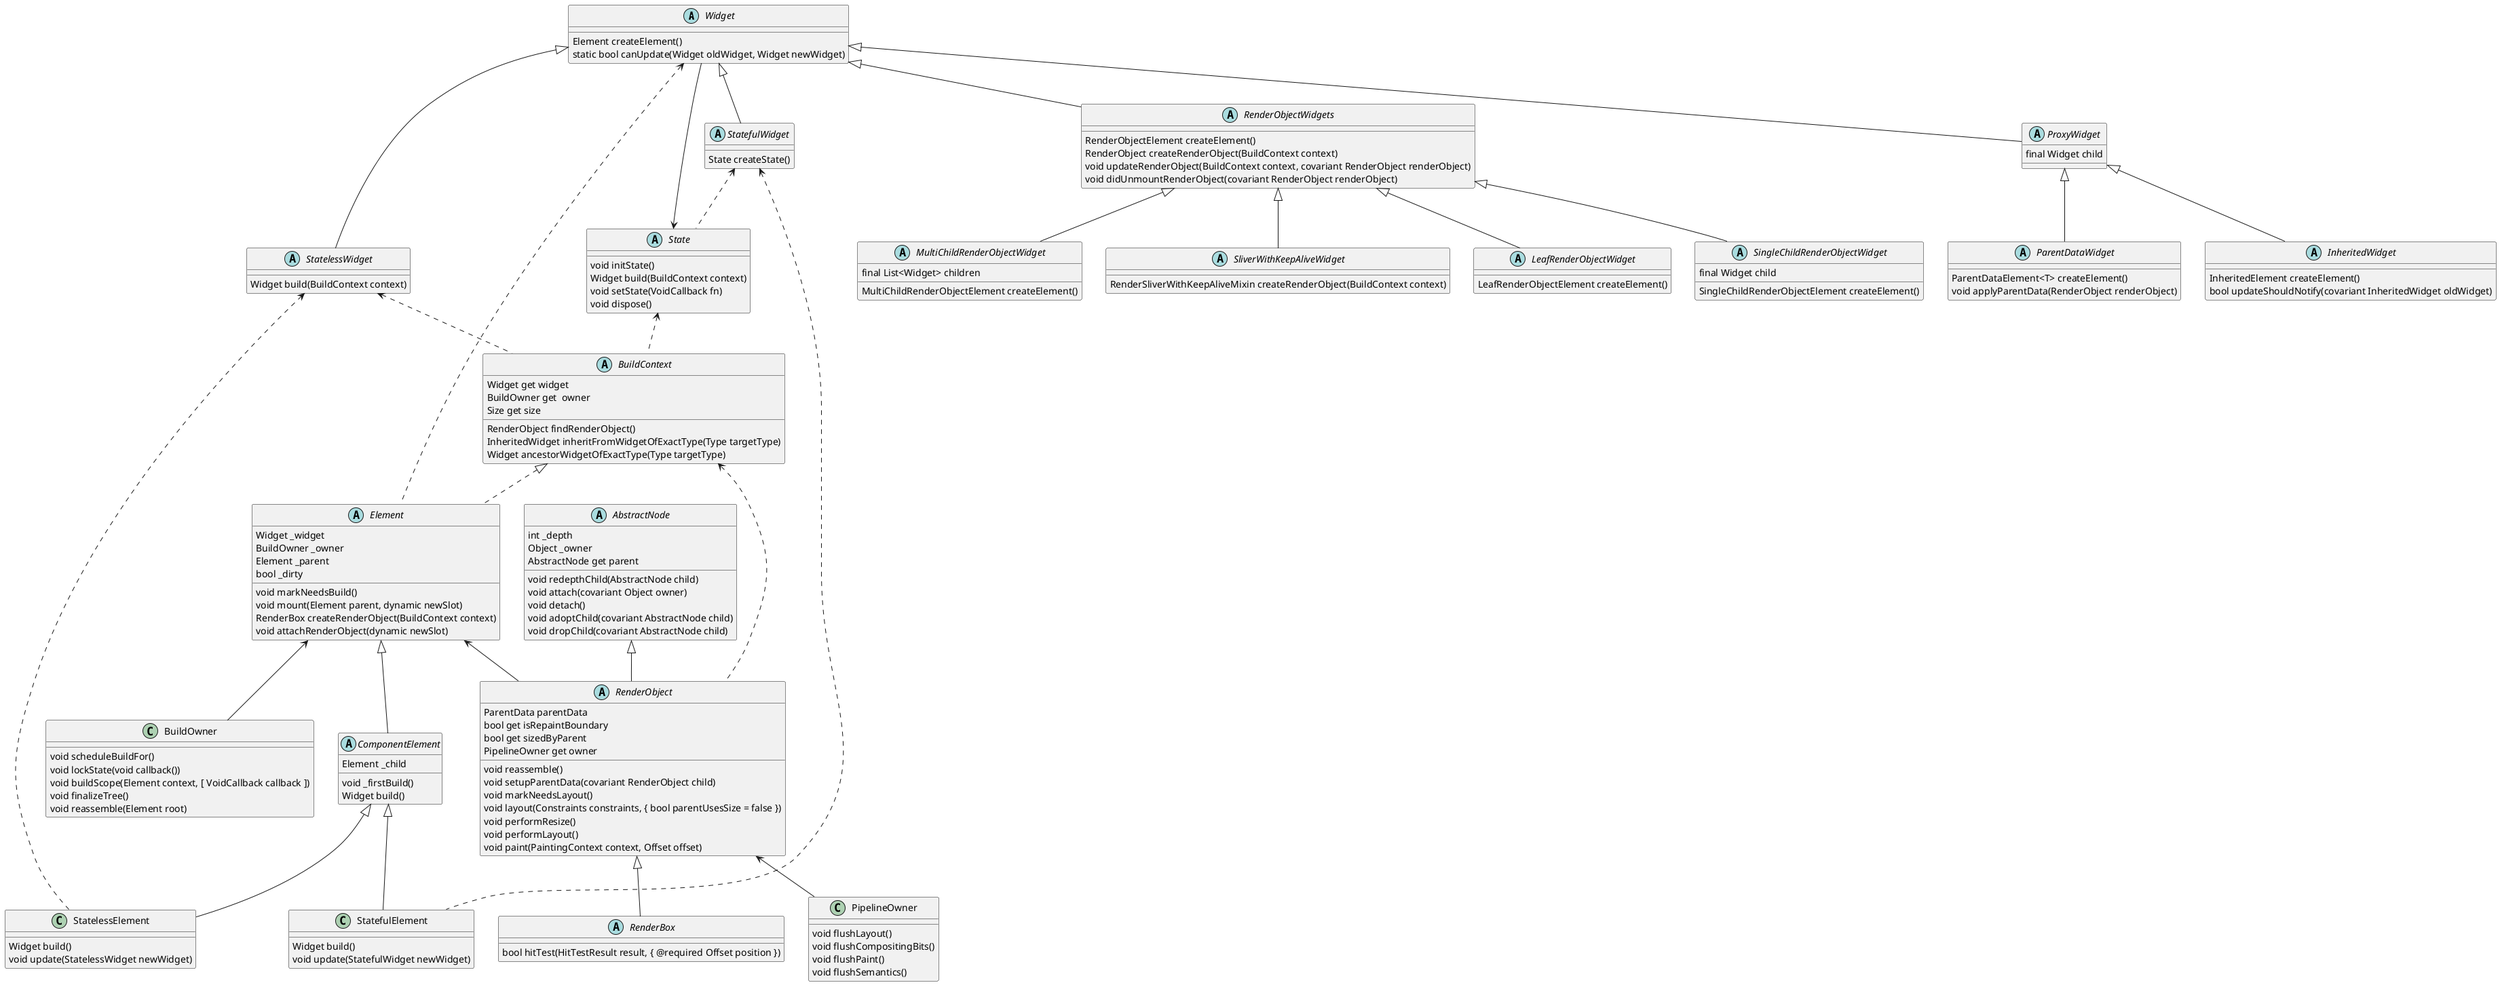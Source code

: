 @startuml
abstract class Widget {
  Element createElement()
  static bool canUpdate(Widget oldWidget, Widget newWidget)
}
'note top of Widget
'   widget是描述element配置的类，element管理着底层渲染树
'   createElement方法将配置解析为具体的实例
'   canUpdate方法是否可以使用`newWidget`来更新当前具有`oldWidget`作为其配置的[Element]
'      通过runtimeType和key进行判断
'end note

abstract class StatelessWidget{
  Widget build(BuildContext context)
}
'note left of StatelessWidget
'  定义：一个不需要可变状态的widget
'  build方法通常在三种情况下调用
'    1 第一次插入tree
'    2 父widget改变他的配置
'    3 他依赖的InheritedWidget发生改变
'  性能优化 父widget定期改变配置或依赖的InheritedWidget经常改变
'    1 最小化构建方法传递的节点数量它创建的任何小部件
'      使用CustomPaint而不是Container和Decoration来实现绘图效果
'      使用align而不是Row，Padding，SizedBox来实现对其效果
'    2 尽可能使用const Widget并且提供const的构造器以便使用者也能做到
'    3 将StatelessWidget转为StatefulWidget,以便使用StatefulWidget的黑科技
'      缓存子树的公共部分或者更改树结构时使用[GlobalKey]
'    4 如果widget因为使用InheritedWidget而频繁创建，将子widget分为多个，改变部分由tree变为leave叶子
'
'  build方法
'    如果build方法依赖于任何事情，使用StatefulWidget
'end note

abstract class StatefulWidget{
   State createState()
}
'note right of StatefulWidget
'  定义：一个具有可变状态的widget
'  StatefulWidget主要有两类：
'    1 在State.initState分配资源并在State.dispose回收，但是不依赖于InheritedWidget
'      也不调用State.setState。通常用于application或者page的根widget,和子widget通过ChangeNotifier，stream
'      或其他方式通信。这种widget构建一次并且不再更新，对于cpu和GPU周期是相对便宜的。
'      因此，它们可能有些复杂和深度build方法
'    2 调用State.setState或依赖于InheritedWidget，这些通常会在应用程序的生命周期期间重建多次，
'      因此减少重建的影响很重要
'  性能优化
'    1 将状态推到树叶上，创建一个只更新自己的widget
'    2 最小化构建方法传递的节点数量它创建的任何小部件
'      理想情况下，有状态小部件只会创建一个单个小部件，该小部件将是[RenderObjectWidget]。
'      显然这并不总是实用，但是小部件越接近这个理想，效率会更高
'    3 如果子树不发生改变，缓存子树，每次使用时重用他，通常是将stateful的部分重构为一个widget
'    4 尽可能使用`const`widget。 （这相当于缓存小部件并重新使用它。）
'      可查看源码注释的例子 将State中依赖外部的属性，重构到具有const构造器的StatefulWidget中
'    5 避免改变任何创建子树的深度和改变子树中任何widget的类型
'      例如：比起返回child或将child包装在IgnorePointer里面，更好的做法是将child一直包装在IgnorePointer
'      里面，然后控制IgnorePointer.ignoring的属性。这是因为更改子树的深度需要
'      重建，布局和绘制整个子树，而只是更改属性将需要尽可能少的更改渲染树
'      （例如，在[IgnorePointer]的情况下，没有布局或重绘是必要的）
'    6 如果必须改变子树的深度，考虑将子树的公共部分重构为一个拥有GlobalKey的widget,这部分widget
'      将会在StatefulWidget的生命周期中保持一致
'end note

abstract class State{
   void initState()
   Widget build(BuildContext context)
   void setState(VoidCallback fn)
   void dispose()
}
'note right of State
' 定义：[StatefulWidget]的逻辑和内部状态
' state的生命周期
' ...
'end note
abstract class BuildContext{
   Widget get widget
   BuildOwner get  owner
   Size get size
   RenderObject findRenderObject()
   InheritedWidget inheritFromWidgetOfExactType(Type targetType)
   Widget ancestorWidgetOfExactType(Type targetType)

}
'note bottom of BuildContext
'  定义：定位一个widget到widget树的句柄
'  可以通过WidgetBuilder(如build方法)或State.context成员获取
'  每个widget都有自己的BuildContext,并通过父widget的build方法返回
'  在一个build方法里面，build方法的build context和build方法返回的widget的build context不一致
'     这会导致一些棘手的情况。比如Theme.of(context)会在给定的build context寻找最近的封闭theme
'     如果widgetQ的build方法返回包括[主题]在内的widget树中，并尝试使用[Theme.of]传递它自己的上下文，
'     Q的build方法将找不到[Theme]对象，theme.of使用的context与build方法的context不一致
'     具体看代码注释例子，如果需要为返回树的子部分构建上下文，可以使用Builder widget进行构建上下文
'  随着时间推移，特定widget的BuildContext会改变location当widget在树周围移动时，
'     因此该类的返回值不应该在返回方法之外缓存
'  [BuildContext]对象实际上是[Element]对象。 [BuildContext]接口用于阻止对[Element]对象的直接操作
'end note

abstract class Element{
  Widget _widget
  BuildOwner _owner
  Element _parent
  bool _dirty
  void markNeedsBuild()
  void mount(Element parent, dynamic newSlot)
  RenderBox createRenderObject(BuildContext context)
  void attachRenderObject(dynamic newSlot)
}

'note right of Element{
'  定义：在树中的特定位置[Widget]的实例化
'  widget描述了如何配置子树，但可以使用相同的widget同时配置多个子树，因为widget是不可变的
'  [Element]表示在树上特定位置的配置的widget的使用
'  元素形成一棵树。大多数元素都有一个独特的子元素，但有一些小部件（例如，[RenderObjectElement]的子类）可以有多个子元素
'  _widget 是Element的配置
'  _owner 是管理当前Element生命周期的对象
'  bool _dirty true标记当前element需要重建
'  markNeedsBuild 将元素标记为脏，并将其添加到全局widget列表中，以便在下一帧中重建，
'   由于在一个帧中构建一个元素两次是低效的，应用程序和widget应该被构造仅在帧开始的事件处理程序期间标记widget脏，而不是在构建本身期间

'   1 框架通过调用[Widget.createElement]来创建一个元素小部件将用作元素的初始配置
'   2 框架调用[mount]将新创建的元素添加到在给定父级的给定位置的树中，[mount]方法负责给任何子窗口小部件解析并调用[attachRenderObject]
'     来将任何关联的渲染对象附加到渲染树
'   3 此时，该元素被视为“活动”并可能出现在屏幕
'   4 在某些时候，父母可能决定更改用于配置此element的widget,例如因为父项使用重建新状态。发生这种情况时，框架将使用new调用widget的[update]
'     新窗口小部件将始终具有相同的[runtimeType]和key与旧小部件。如果父级希望更改树中此位置的小部件的[runtimeType]或key，可以通过卸载
'     元素并在此位置解析新小部件来做到这一点
'   5 在某些时候，祖先可能会决定删除树中这个元素（或者中间祖先），祖先通过调用本身的[deactivateChild]做到。停用中间祖先会从渲染树中
'     删除该元素的渲染对象并添加这个元素到[owner]的非活动元素列表，导致框架在此元素上调用[deactivate]
'   6 此时，该元素被视为“无效”，不会出现在屏幕上。元素只能保持在非活动状态，直到当前动画帧的结尾。在动画结束时frame，将卸载任何仍处于非活动状态的元素
'   7 如果元素被重新并入树中（例如，因为它或一个其祖先有一个重用的global key）.框架将从[owner]的非活动元素列表中删除元素，调用元素[activate]，
'     并重新附加元素的渲染对象到渲染树。（此时，该元素再次被视为“active”并可能出现在屏幕上。）
'   8 如果元素在当前动画帧结束时没有重新纳入树中，框架将调用元素的[unmount]
'   9 此时，元素被认为是“defunct”而不会在将来并入树中  defunct--死人，非现存的，停业
'  Element的生命周期
'}

abstract class ComponentElement{
  Element _child
  void _firstBuild()
  Widget build()
}
'note right of ComponentElement
' 定义：构成其他[Element]的[Element]
' [ComponentElement]通过创建其他[Element]来间接创建[RenderObject]而不是直接创建RenderObject
'
'end note

class StatelessElement{
   Widget build()
   void update(StatelessWidget newWidget)
}

'note right of StatelessElement{
'  定义：使用[StatelessWidget]作为其配置的[Element]
'}

class StatefulElement{
   Widget build()
   void update(StatefulWidget newWidget)
}

'note left of StatefulElement{
' 定义：使用[StatefulWidget]作为其配置的[Element]
'}

abstract class AbstractNode{
   int _depth
   Object _owner
   AbstractNode get parent
   void redepthChild(AbstractNode child)
   void attach(covariant Object owner)
   void detach()
   void adoptChild(covariant AbstractNode child)
   void dropChild(covariant AbstractNode child)
}
'note right of AbstractNode{
'  定义：在树的一个抽象节点
'  AbstractNode具有深度，附件和父级的概念，但没有有一个child模型
'  节点的[深度]总是比他们的祖先更大
'  没保证兄弟姐妹之间的深度
'  节点的深度用于确保按深度顺序处理节点
'  孩子的[深度]可以比父亲的[深度]大一个以上，因为[深度]值永远不会减少：重要的是它大于父母
'  比如树的根节点是A，子节点B，孙子节点C，这时A的深度为0，B的深度为1，C的深度为2，
'     如果将C移动到A的子节点，C和B成为兄弟节点，这时深度不会发生变化
'     [深度]由[adoptChild]和[dropChild]方法自动维护
'  _depth 节点在树中的深度，当你遍历树时，树中节点的深度单调增加
'  _owner 此节点的所有者（如果未attached，则为null,此节点所属的整个子树将具有相同的所有者
'
' redepthChild将给定[child]的[depth]调整为大于自己节点的[depth]
' attach 将此节点标记为attached到给定所有者,通常只从[parent]的[attach]方法调用，并由[owner]标记为附加树的根
' detach 将此节点标记为detached,通常只从[parent]的[detach]调用，并由[owner]调用并将树的根标记为已分离
' adoptChild 将给定节点标记为此节点的子节点，子类在获取新child时应调用此函数
' dropChild  断开给定节点与此节点的连接，子类应该在失去孩子时调用此函数
'}

abstract class RenderObject{
  ParentData parentData
  bool get isRepaintBoundary
  bool get sizedByParent
  PipelineOwner get owner
  void reassemble()
  void setupParentData(covariant RenderObject child)
  void markNeedsLayout()
  void layout(Constraints constraints, { bool parentUsesSize = false })
  void performResize()
  void performLayout()
  void paint(PaintingContext context, Offset offset)
}
'
'note right of RenderObject{
' 定义： 渲染树中的对象
' [RenderObject]类层次结构是渲染库的核心的存在理由
'  [RenderObject]有一个[parent]，并且有一个名为[parentData]的插槽。父[RenderObject]可以存储子特定数据，例如，孩子的位置
'  [RenderObject]类也实现了布局和绘制协议
'   RenderObject没有定义子类的模型(比如一个node是否拥有0，1多个child)，
'      它也没有定义坐标系（例如，孩子是否位于笛卡尔坐标系中坐标，极坐标等)或者特定的布局协议(如layout是width输入，height输出
'      还是constraint输入size输出，或者父设置子的大小和位置在child lays out之前还是之后，或者
'      确定是否允许孩子访问他们父母的[parentData]插槽)
'  [RenderBox]子类引入了布局系统使用笛卡尔坐标的意见
'  layout方法需要传入两个参数，第一个为constraints，即 父节点对子节点大小的限制，该值根据父节点的布局逻辑确定。另外一个参数是 parentUsesSize，
'     该值用于确定 relayoutBoundary，该参数表示子节点布局变化是否影响父节点，如果为true，当子节点布局发生变化时父节点都会标记为需要重新布局，
'     如果为false，则子节点布局发生变化后不会影响父节点
'
'   PipelineOwner 重写AbstractNode的Owner
'
'  确定重新布局的边界
'  _relayoutBoundary 在layout方法中根据parentUsesSize设置，false _relayoutBoundary是自己，true _relayoutBoundary是父节点的
'  _relayoutBoundary，在markNeedsLayout中如果_relayoutBoundary不等于自己则调用markParentNeedsLayout，否则调用owner的Layout更新自己
'
'  isRepaintBoundary  是否为他的child创建一个分离的渲染列表，默认为false
'      在子类中重写此项以指示您的类的实例应该独立重绘。例如，重新渲染的渲染对象可能想要重绘自己，而不需要他们的父重绘
'      如果此getter返回true，则[paintBounds]将应用于此对象和所有后代
'    sizedByParent意为该节点的大小是否仅通过 parent 传给它的 constraints 就可以确定了，即该节点的大小与它自身的属性和其子节点无关
'        比如如果一个控件永远充满 parent 的大小，那么 sizedByParent就应该返回true，此时其大小在 performResize() 中就确定了，
'        在后面的 performLayout() 方法中将不会再被修改了，这种情况下 performLayout() 只负责布局子节点。
'    performResize 仅使用constraints更新渲染对象大小 在layout方法中，sizedByParent为true时调用。不要调用该函数使用layout替代
'       将[sizesByParent]设置为true的子类应覆盖此方法以计算其大小
'
'    performLayout每次都被layout方法调用，在 performLayout() 方法中除了完成自身布局，也必须完成子节点的布局，
'       这是因为只有父子节点全部完成后布局流程才算真正完成。所以最终的调用栈将会变成：layout() > performResize()/performLayout() > child.layout() > ... ，如此递归完成整个UI的布局。
'
'    paint方法 绘制child时当前canvas持有的context可能发生变化因为绘制操作前后要绘制的child可能需要记录在单独的合成图层上
'       非必须三条
'       1 边界内绘制 类似RenderFlex 根_overflow<0进行绘制,调用defaultPaint
'       2 剪裁超出部分 context.pushClipRect
'       3 paintOverflowIndicator 绘制错误部分提示
'
'    语义化即Semantics，主要是提供给读屏软件的接口，也是实现辅助功能的基础，通过语义化接口可以让机器理解页面上的内容，对于有视力障碍用户可以使用读屏软件来理解UI内容
'     如果一个RenderObject要支持语义化接口，可以实现 describeApproximatePaintClip和 visitChildrenForSemantics方法和semanticsAnnotator getter
'      可以使用的widget有Semantics(一个widget，用以描述widget树的具体语义)，MergeSemantic(合并其后代语义的widget)，ExcludeSemantics(删除后代所有语义的widget)
'
'  编写RenderObject子类
'  在大多数情况下，子类继承[RenderObject]本身是过度的，并且[RenderBox]将是一个更好的起点，如果一个不想使用
'     笛卡尔坐标可以直接继承RenderObject。编写[RenderBox]的大多数方面都适用于将[RenderObject]编写，因此关于RenderBox的讨论
'     是推荐背景阅读。主要区别在于布局和命中测试，因为那些是[RenderBox]主要专注的方面
'  1 layout 布局协议以[Constraints]的子类开头，更改布局协议查看Constraints怎么协Constraints的子类
'      performLayout方法应该采用[constraints]并应用它们。布局算法的输出是在描述用于父级布局几何对象的对象上设置的字段
'      任何时候渲染对象上的任何更改都会影响布局那个对象，它应该调用[markNeedsLayout]
'  2 Hit Testing
'    命中测试比布局更开放。没有方法可以覆盖，你应该提供一个
'  3 适应从一种协议到另一种协议  通常，Flutter渲染对象树的根是[RenderView]。这个对象有一个子节点，它必须是[RenderBox]
'     因此，如果你想在渲染树中有一个自定义的[RenderObject]子类，你有两个选择：您需要替换[RenderView]本身，或者您需要
'     有一个[RenderBox]，它将您的类作为其子类。 （后者很多更常见的情况。）
'    这个[RenderBox]子类从box协议转换为你的类的协议
'    特别是，这意味着对于命中测试它会覆盖[RenderBox.hitTest]，并为命中测试调用类中的任何方法
'    同样，它会覆盖[performLayout]来创建适合您的class[Constraints]对象并将其传递给孩子的[布局]方法
'  4 渲染对象之间的布局交互
'    通常，渲染对象的布局应该仅取决于它的孩子的布局输出，`parentUsesSize`只有在[layout]调用中设置为true
'    此外，如果设置为true，如果孩子要被渲染则父级必须调用孩子的[layout]，否则当子项更改其布局输出时，不会通知父/父
'
'
'}

abstract class RenderBox{
   bool hitTest(HitTestResult result, { @required Offset position })
}
'note right of RenderBox{
'
'   定义：2D笛卡尔坐标系中的渲染对象
'
'   通过将[BoxConstraints]对象传递到树中来执行框布局。框约束为子宽度和高度建立最小值和最大值。在确定其大小时，孩子必须尊重由其父级给予它的约束
'
'   该协议足以表达许多常见的盒子布局数据流。例如，要实现width-in-height-out数据流，请调用你孩子的[layout]功能，带有一组严格的
'   框约束宽度值（并为parentUsesSize传递true）。孩子决定之后它的高度，使用孩子的身高来确定你的size
'
'   编写RenderBox子类
'   人们可以实现一个新的[RenderBox]子类来描述一个新的布局模型，新的绘制模型，新的命中测试模型或新的语义模型，同时保留在[RenderBox]协议定义的笛卡尔空间中
'   要创建新协议，请考虑改为子类化[RenderObject]
'   1 新RenderBox子类的构造函数和属性
'     构造函数通常会为类每个属性获取一个命名参数。然后将该值传递给类的私有字段和构造函数断言其正确性（例如，如果它不应为null，则为断言它不是null
'     属性具有getter / setter / field组的形式，如下所示 见注释例子
'     如果布局使用此属性，设置器通常会在调用[markNeedsLayout]时完成，或如果只有画家功能呢，调用[markNeedsPaint]。（无需同时调用两者，
'     [markNeedsLayout]暗示[markNeedsPaint]。）
'     考虑布局和paint是昂贵的;对于调用[markNeedsLayout]或[markNeedsPaint]要保守。它们只应该在布局（或分别是paint）实际上已经改变时被调用
'   2 Children
'     如果渲染对象是叶子，也就是说，它不能有任何子对象，忽略此部分。 （叶子渲染对象的示例是[RenderImage]和[RenderParagraph]）
'     对于具有子项的渲染对象，有四种可能的场景
'         单个[RenderBox]子项。在这种情况下，请考虑继承自[RenderProxyBox]（如果渲染对象调整自身以匹配子项）或[RenderShiftedBox]
'         （如果孩子小于盒子和盒子将孩子本身对齐）
'         单个孩子，但它不是[RenderBox]。使用[RenderObjectWithChildMixin] mixin
'         多个child。使用[ContainerRenderObjectMixin] mixin
'         一个更复杂的child模型
'   3  使用RenderProxyBox
'      默认情况下，[RenderProxyBox]渲染对象调整自身大小适合其子级，或如果没有孩子，尽可能小;它通过所有命中测试并绘制给孩子，
'      内在维度和基线测量类似地代表孩子
'      [RenderProxyBox]的子类只需要覆盖[RenderBox]协议的重要部分，例如，[RenderOpacity]就是覆盖paint方法（和[alwaysNeedsCompositing]
'      来反映出 paint方法做了什么）和[visitChildrenForSemantics] 方法，所以这样当隐藏时，子对辅助功能工具隐藏了，并添加了一个
'      [RenderOpacity.opacity]字段
'      [RenderProxyBox]假定子节点是父节点的大小并且位于0,0。如果不是这样，那么请改用[RenderShiftedBox]
'   4  Using RenderShiftedBox
'      默认情况下，[RenderShiftedBox]的行为很像[RenderProxyBox]但是不假设孩子位于0,0（实际位置记录在孩子的[parentData]字段中）
'      并且没有提供默认布局算法
'   5  使用 RenderObjectWithChildMixin
'      如果渲染对象有一个子节点但它不是[RenderBox]，那么[RenderObjectWithChildMixin]类，这是一个将处理的mixin管理孩子的样板，将是有用的
'      它是一个带有一个类型参数的泛型类，即子类型。例如，如果你要构建一个`RenderFoo`类带有单一的`RenderBar`child，你可以使用mixin如下
'      见注释例子
'      既然`RenderFoo`类本身在这种情况下仍然是[RenderBox]，那么你仍然必须实现[RenderBox]布局算法，以及内在函数和基线，绘画和命中测试等功能
'   6  使用 ContainerRenderObjectMixin
'       如果一个渲染框可以有多个子节点，那么[ContainerRenderObjectMixin] mixin可用于处理样板。它使用链接列表以易于变异的方式为子项动态地建模
'       ，可以有效地运行。在这个模型中随机访问不是有效率;如果你需要随机访问孩子考虑下一节关于更复杂的子模型
'       [ContainerRenderObjectMixin]类有两个类型参数。首先是子对象的类型，第二个是他们的类型[parentData]。用于[parentData]的类本身必须具有
'       [ContainerParentDataMixin]类混入其中;这是[ContainerRenderObjectMixin]存储链表的位置。一个[ParentData]类可以继承[ContainerBoxParentData];
'       这本质上是 [BoxParentData]与[ContainerParentDataMixin]混合
'       在[RenderBox]中使用[ContainerRenderObjectMixin]时，请考虑混入[RenderBoxContainerDefaultsMixin]，它提供了一组实用程序
'       实现[RenderBox]协议公共部分的方法（例如画child）
'       当孩子走路时（例如在布局期间），以下模式是常用（在这种情况下假设孩子都是[RenderBox]对象以及此渲染对象使用`FooParentData`是
'         children的[parentData]字段
'         RenderBox child = firstChild;
'         /// while (child != null) {
'         ///   final FooParentData childParentData = child.parentData;
'         ///   // ...operate on child and childParentData...
'         ///   assert(child.parentData == childParentData);
'         ///   child = childParentData.nextSibling;
'         /// }
'
'   7 更复杂的儿童模型
'     渲染对象可以有更复杂的模型，例如a map of child键入枚举，或有效随机访问的2D网格child，或多个child 列表等,如果渲染对象具有
'      上面的mixins无法处理的模型，它必须实现[RenderObject]子协议，如下
'      删除孩子的任何时候，调用孩子的dropChild]
'      每次添加孩子时，调用孩子的[adopChild]
'      实现[attach]方法，使其在每个子节点上调用[attach]
'      实现[detach]方法，使其在每个子节点上调用[detach]
'      实现[redepthChildren]方法，使其在每个子节点上调用[redepthChild]
'      实现[visitChildren]方法，使其调用每个孩子的参数，通常按照paint顺序（从最前面到最前面）
'      实现[debugDescribeChildren]，使其为每个孩子输出[DiagnosticsNode]
'     实现这七个要点基本上就是前面提到的两者mixins做的
'   8  各种child和特定child数据
'      孩子可以拥有父母拥有的其他数据，但存储在child使用的[parentData]字段用于该数据的类必须从[ParentData]继承。 [setupParentData]方法
'        用于在附加子项时初始化子项的[parentData]字段
'      按照惯例，[RenderBox]子对象的[RenderBox]对象使用[BoxParentData]类，它有一个[BoxParentData.offset]字段来存储孩子相对于父母的位置
'      [RenderProxyBox]没有需要此偏移量，因此是此规则的一个例外
'   9  layout
'      [RenderBox]类实现布局算法。他们有为他们提供了一套约束，他们根据这些约束自己大小和他们可能拥有的任何其他输入（例如，他们的
'      child或属性）
'      实现[RenderBox]子类时，必须做出选择。可以仅根据约束大小本身，或者它是否使用任何其他约束调整大小的信息？纯粹基于的尺寸的一个例子
'      是约束会增长以适应父母
'      纯粹基于约束的大小允许系统做出一些重要的优化。使用此方法的类应该覆盖[sizesByParent]返回true，然后覆盖[performResize]来设置
'      [size]只使用约束，例如
'      @override
'      /// bool get sizedByParent => true;
'      ///
'      /// @override
'      /// void performResize() {
'      ///   size = constraints.smallest;
'      /// }
'      否则，在[performLayout]函数中设置大小
'      [performLayout]函数是渲染框位置的决定，如果不是[sizesByParent]，它们应该是什么[大小]，以及它们决定他们的孩子应该在哪里
'   10 RenderBox子项的layout
'      [performLayout]函数应该调用每个child（box）的[layout]函数，传递一个描述约束的孩子可以在其中呈现[BoxConstraints]对象
'      通过严格的约束（见[BoxConstraints.isTight]）给孩子将允许渲染库应用一些优化，因为它知道如果约束条件很紧，那么即使孩子本身的布局变化，
'      孩子的尺寸也不会改变
'      如果[performLayout]函数将使用子的大小来影响其他布局的各个方面，例如，如果渲染框在child周围调整大小，或根据孩子的大小定位几个孩子，
'      然后它必须为子项的[layout]指定`parentUsesSize`参数功能，将其设置为true
'      这个标志关闭了一些优化;不依赖于child的尺寸的算法会更有效率
'      特别是依赖child's [size]表示如果孩子被标记为脏布局，那么parent也可能被标记为脏布局，除非父母给孩子的[约束]是严格的约束
'      对于不会从[RenderProxyBox]继承的[RenderBox]类，布置了他们的孩子，也应该通过设置每个子节点的[parentData]对象的[BoxParentData.offset]字段
'        来定位他们
'   11 非RenderBox子项的layout
'      [RenderBox]的子元素不一定是[RenderBox]，如果他们使用另一种协议（如[RenderObject]所述），父级将传入子类相应的[Constraints]，
'      ，而不是[BoxConstraints]，父母会读用于该布局协议的[布局]的输出，而不是阅读孩子的大小。parentUsesSize起相同作用
'
'   12 Painting
'      该canvas对象不应该通过对[PaintingContext]方法的调用进行缓存。每次调用[PaintingContext]上的方法时，画布都会有一个改变身份的机会
'      偏移量offset指定了[PaintingContext.canvas]框的左上角位置的坐标系
'      画字使用TextPainter
'      画image,使用paintImage方法
'      一个使用[PaintingContext]并介绍新layers的[RenderBox]应覆盖[alwaysNeedsCompositing] getter并将其设置为true，
'      如果对象有时覆盖有时不覆盖该方法，在那种情况下，无论何时返回值会改变，调用[markNeedsCompositingBitsUpdate]
'      如果[alwaysNeedsCompositing] getter仅基于孩子的存在与否更改值，这个在添加或删除子项时自动完成，因此您不必显式调用它
'      任何时候对象的任何变化都会导致[paint]方法绘制不同的东西（但不会导致布局改变），对象应该调用[markNeedsPaint]
'   13 Painting children
'      调用PaintingContext.paintChild来绘制child
'      如果[paint]方法在paint child 之前将变换应用于绘制上下文（通常应用额外的偏移量），那么[applyPaintTransform]方法也应该被覆盖
'      该方法必须调整它的矩阵以与转换绘画上下文和绘制给定孩子之前的偏移量相同的方式给出。这由[globalToLocal]和[localToGlobal]方法使用
'   14 Hit Tests
'      覆盖hitTest或hitTestSelf和hitTestChildren
'      [hitTest]方法本身被赋予[Offset]，如果是，则必须返回true，对象或其中一个孩子已经吸收了命中（防止下面的物体来自被击中的这个），
'      如果命中可以继续到低于这个其他对象，则为false
'      对于每个子节点[RenderBox]，子节点上的[hitTest]方法应该是使用相同的[HitTestResult]参数调用并转换点进入孩子的坐标空间（以同样的方式
'      [applyPaintTransform]方法会）
'      [RenderBoxContainerDefaultsMixin]提供[RenderBoxContainerDefaultsMixin.defaultHitTestChildren]方法这样做假设孩子是轴对齐的，
'      没有变换，并根据[BoxParentData.offset]字段定位[parentData];更精心制作的盒子可以覆盖[hitTestChildren]
'      如果对象被击中，那么它也应该将自己添加到[HitTestResult]作为[hitTest]方法的参数给出的对象，使用[HitTestResult.add]。默认实现
'      遵循[hitTestSelf]确定框是否被击中。
'
'      命中测试不能依赖于已经发生的绘画
'   15 Semantics
'      对于一个render box可以实现describeApproximatePaintClip，visitChildrenForSemantics，semanticsAnnotator getter
'      默认实现对于表示仅影响布局的对象就足够了，但表示交互的节点组件或信息（图表，文本，图像等）应该提供更多完整实现
'
'   16 内在和基线 Intrinsics and Baselines
'      [RenderBox]对象必须实现两个附加协议：内在尺寸和基线测量
'      有四种方法可以实现内在大小，计算框的最小和最大固有宽度和高度。文档这些方法详细讨论了协议：
'       [computeMinIntrinsicWidth]，[computeMaxIntrinsicWidth]，[computeMinIntrinsicHeight]，[computeMaxIntrinsicHeight]
'      此外，如果盒子有任何孩子，它必须实施[computeDistanceToActualBaseline]。 [RenderProxyBox]提供了一个简单的转发给孩子的实施;
'      [RenderShiftedBox]提供了一个通过位置抵消相对于父母的孩子基线信息的实现
'      。如果你没有继承任何一个这些类，您必须自己实现算法
'
'  hitTest命中测试  一个对象是否可以响应事件，取决于其对命中测试的返回，当发生用户事件时，会从根节点（RenderView）开始进行命中测试
'    hitTest 方法用来判断该 RenderObject 是否在被点击的范围内，同时负责将被点击的 RenderBox 添加到 HitTestResult 列表中，
'    参数 position 为事件触发的坐标（如果有的话），返回 true 则表示有 RenderBox 通过了命中测试，需要响应事件，反之则认为当前RenderBox没有命中
'    在继承RenderBox时，可以直接重写hitTest()方法，也可以重写 hitTestSelf() 或 hitTestChildren(),
'    唯一不同的是 hitTest()中需要将通过命中测试的节点信息添加到命中测试结果列表中，而 hitTestSelf() 和 hitTestChildren()则只需要简单的返回true或false。
'}


class BuildOwner {

   void scheduleBuildFor()
   void lockState(void callback())
   void buildScope(Element context, [ VoidCallback callback ])
   void finalizeTree()
   void reassemble(Element root)
}

'note bottom of BuildOwner{
'   widgets框架的Manager类
'   该类跟踪哪些widget需要重建，并处理其他任务适用于整个widget树，例如管理非活动元素列表树，并在必要时触发“reassemble”命令在调试或热重载期间
'   主BuildOwner通常g归[WidgetsBinding]拥有，而且是从操作系统驱动，以及其余部分build/layout/paint pipeline
'   另外BuildOwner可以管理屏幕外widget树
'   要将构建所有者分配给树，请使用[RootRenderObjectElement.assignOwner]方法在根元素widget树上
'   scheduleBuildFor  将一个元素添加到dirty元素列表中，以便在[WidgetsBinding.drawFrame]调用[buildScope]时重建它
'   lockState  建立一个禁止调用[State.setState]的范围，调用callback函数，机制用来保证State.dispose不会调用State.setState
'   buildScope 建立更新widget树的范围，并调用给定的`callback`，然后，如果有的话,按照深度顺序使用[scheduleBuildFor]构建标记为dirty的所有元素
'     此机制可防止构建方法传递性地要求运行其他构建方法，从而可能导致无限循环
'     要在不执行任何其他工作的情况下刷新当前脏列表，可以调用此函数而不进行回调。这是框架在[WidgetsBinding.drawFrame]中每个frame执行的操作
'     一次只能激活一个[buildScope]
'     [buildScope]也意味着[lockState]范围
'     要在每次调用此方法时打印控制台消息，请将[debugPrintBuildScope]设置为true。这在调试小部件没有被标记为脏，或者经常被标记为脏的问题时非常有用
'   finalizeTree  通过卸载任何不在active状态的元素来完成构建过程，被WidgetsBinding.drawFrame调用
'   reassemble在应用程序代码更改或者热重新加载时使用
'}

class PipelineOwner {
  void flushLayout()
  void flushCompositingBits()
  void flushPaint()
  void flushSemantics()
}

'note right of PipelineOwner{
'  PipelineOwner管理渲染管道
'  PipelineOwner提供用于驱动渲染管道的接口并存储渲染对象请求访问在管道的每个阶段的状态。要刷新管道，请按顺序运行以下命令
'
'  1 flushLayout  更新需要计算布局的任何渲染对象，在此阶段，每个渲染对象的大小和位置被计算
'        渲染对象在此阶段可能会dirty他们的painting或合成状态
'  2 flushCompositingBits  更新任何合成位脏的渲染对象,在此阶段，每个渲染对象都会学习是否child需要合成
'     此信息在选择如何实现视觉效果如clip的绘画阶段使用。如果渲染对象具有合成子对象，它需要使用一个[Layer]创建clip以便clip应用于composited child（将被绘制成自己的[Layer]）
'  3 flushPaint 访问需要绘制的任何渲染对象。在这阶段，渲染对象有机会记录绘画命令进入[PictureLayer]并构建其他合成的[Layer]
'  4 flushSemantics  如果启用了semantics，此方法将编译渲染对象的语义，这个语义信息被使用辅助技术，以改善渲染树的可访问性
'
'  [RendererBinding]保存在屏幕上可见的渲染对象的PipelineOwner。您可以创建其他PipelineOwner管理屏幕外对象，它们可以flush pipeline
'     独立于屏幕内的render object
'}

abstract class RenderObjectWidgets{
  RenderObjectElement createElement()
  RenderObject createRenderObject(BuildContext context)
  void updateRenderObject(BuildContext context, covariant RenderObject renderObject)
  void didUnmountRenderObject(covariant RenderObject renderObject)
}
'note right of RenderObjectWidgets{
'   RenderObjectWidgets提供[RenderObjectElement]的配置，包装[RenderObject]，它提供了实际的渲染应用程序
'   void updateRenderObject(BuildContext context, covariant RenderObject renderObject)
'   void didUnmountRenderObject(covariant RenderObject renderObject)
'}

abstract class LeafRenderObjectWidget{
    LeafRenderObjectElement createElement()
}
'note left of LeafRenderObjectWidget {
'   定义：用于配置RenderObject子类的RenderObjectWidgets的没有孩子的超类
'   重写createElement方法返回 LeafRenderObjectElement
'   Widget树的叶子节点，用于没有子节点的widget，通常基础widget都属于这一类，如RichText、Image
'}

abstract class SingleChildRenderObjectWidget{
  final Widget child
  SingleChildRenderObjectElement createElement()
}

'note right of SingleChildRenderObjectWidget{
'  用于配置RenderObject子类的RenderObjectWidgets的有一个子槽的超类
'   包含一个子Widget，如：ConstrainedBox、DecoratedBox等
'   对于那个孩子，这个超类只提供存储空间，它实际上并没有提供更新逻辑
'}

abstract class MultiChildRenderObjectWidget{
   final List<Widget> children
   MultiChildRenderObjectElement createElement()
}
'note right of MultiChildRenderObjectWidget{
'  用于配置RenderObject子类的RenderObjectWidgets的只有一个孩子列表的超类
'  这个超类只提供了该子列表的存储，它实际上不提供更新逻辑
'   对于child列表，如果要对此列表进行变异，通常明智的做法是将[Key]放在小部件上，以便框架可以将旧配置与新的配置匹配并维护底层的渲染对象
'}
abstract class SliverWithKeepAliveWidget{
  RenderSliverWithKeepAliveMixin createRenderObject(BuildContext context)
}

'note right of SliverWithKeepAliveWidget{
'  定义：有[KeepAlive]子项的条子的基类
'}




abstract class ProxyWidget{
   final Widget child
}

'note right of ProxyWidget{
'  提供了子widget的widget，而不是构建新widget
'  可用作其他小部件的基类，例如[InheritedWidget]和
'  [ParentDataWidget]
'}
abstract class ParentDataWidget{
  ParentDataElement<T> createElement()
  void applyParentData(RenderObject renderObject)
}

'note right of ParentDataWidget{
'  将[ParentData]信息挂钩到 [RenderObjectWidget]s的子节点的小部件的基类
'  这可用于为有多个孩子的[RenderObjectWidget]的每个子提供配置，例如，[Stack]使用[Positioned]这个ParentDataWidget来定位每个孩子
'  [ParentDataWidget]特定于[RenderObject]的特定类型，因此也是一个特定的[RenderObjectWidget]类，那个类是`T`，是[ParentDataWidget]类型参数
'}

abstract class InheritedWidget{
   InheritedElement createElement()
   bool updateShouldNotify(covariant InheritedWidget oldWidget)
}

'note right of InheritedElement{
'  小部件的基类，可以有效地在树中传播信息
'  从构建上下文中获取特定类型的InheritedWidget的最近实例，使用[BuildContext.inheritFromWidgetOfExactType]
'  以这种方式引用时，InheritedWidget将导致使用者在InheritedWidget本身更改状态时重建
'  有时，继承的小部件是另一个类的实现细节，因此是私有的.在这种情况下，`of`方法通常是改为加入公共类
'  例如，[主题]实现为[StatelessWidget]构建私有继承的小部件; [Theme.of]看起来使用[BuildContext.inheritFromWidgetOfExactType]继承的小部件
'  然后返回[ThemeData]
'}
Widget <|-- StatelessWidget
Widget <|-- StatefulWidget
Widget <|-- RenderObjectWidgets
Widget <|-- ProxyWidget
Widget <..  Element
StatelessWidget <.. BuildContext
StatelessWidget <.. StatelessElement
StatefulWidget  <.. State
StatefulWidget  <.. StatefulElement
State           <.. BuildContext
State           <-- Widget
BuildContext    <|.. Element
BuildContext    <.. RenderObject
Element         <-- RenderObject
Element         <|-- ComponentElement
Element         <-- BuildOwner
ComponentElement  <|-- StatelessElement
ComponentElement  <|-- StatefulElement
AbstractNode      <|-- RenderObject
RenderObject      <|-- RenderBox
RenderObject      <--  PipelineOwner

RenderObjectWidgets <|-- LeafRenderObjectWidget
RenderObjectWidgets <|-- SingleChildRenderObjectWidget
RenderObjectWidgets <|-- MultiChildRenderObjectWidget
RenderObjectWidgets <|-- SliverWithKeepAliveWidget

ProxyWidget         <|-- ParentDataWidget
ProxyWidget         <|-- InheritedWidget


@enduml